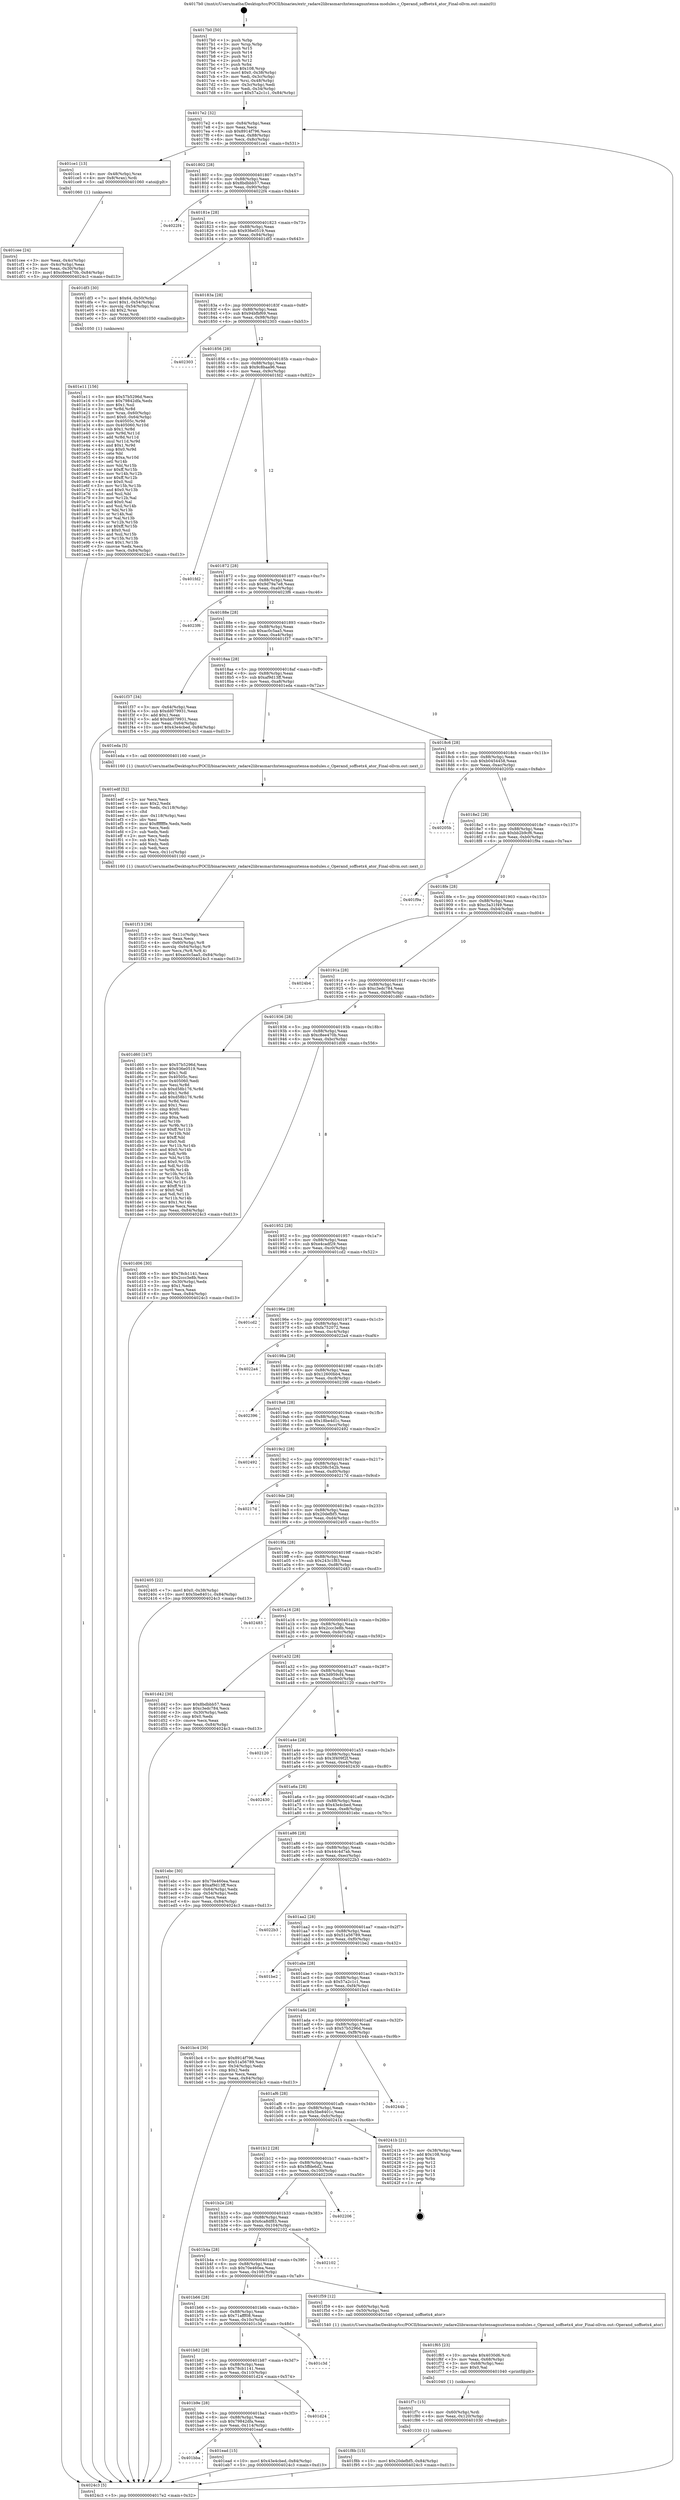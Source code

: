 digraph "0x4017b0" {
  label = "0x4017b0 (/mnt/c/Users/mathe/Desktop/tcc/POCII/binaries/extr_radare2librasmarchxtensagnuxtensa-modules.c_Operand_soffsetx4_ator_Final-ollvm.out::main(0))"
  labelloc = "t"
  node[shape=record]

  Entry [label="",width=0.3,height=0.3,shape=circle,fillcolor=black,style=filled]
  "0x4017e2" [label="{
     0x4017e2 [32]\l
     | [instrs]\l
     &nbsp;&nbsp;0x4017e2 \<+6\>: mov -0x84(%rbp),%eax\l
     &nbsp;&nbsp;0x4017e8 \<+2\>: mov %eax,%ecx\l
     &nbsp;&nbsp;0x4017ea \<+6\>: sub $0x8914f796,%ecx\l
     &nbsp;&nbsp;0x4017f0 \<+6\>: mov %eax,-0x88(%rbp)\l
     &nbsp;&nbsp;0x4017f6 \<+6\>: mov %ecx,-0x8c(%rbp)\l
     &nbsp;&nbsp;0x4017fc \<+6\>: je 0000000000401ce1 \<main+0x531\>\l
  }"]
  "0x401ce1" [label="{
     0x401ce1 [13]\l
     | [instrs]\l
     &nbsp;&nbsp;0x401ce1 \<+4\>: mov -0x48(%rbp),%rax\l
     &nbsp;&nbsp;0x401ce5 \<+4\>: mov 0x8(%rax),%rdi\l
     &nbsp;&nbsp;0x401ce9 \<+5\>: call 0000000000401060 \<atoi@plt\>\l
     | [calls]\l
     &nbsp;&nbsp;0x401060 \{1\} (unknown)\l
  }"]
  "0x401802" [label="{
     0x401802 [28]\l
     | [instrs]\l
     &nbsp;&nbsp;0x401802 \<+5\>: jmp 0000000000401807 \<main+0x57\>\l
     &nbsp;&nbsp;0x401807 \<+6\>: mov -0x88(%rbp),%eax\l
     &nbsp;&nbsp;0x40180d \<+5\>: sub $0x8bdbbb57,%eax\l
     &nbsp;&nbsp;0x401812 \<+6\>: mov %eax,-0x90(%rbp)\l
     &nbsp;&nbsp;0x401818 \<+6\>: je 00000000004022f4 \<main+0xb44\>\l
  }"]
  Exit [label="",width=0.3,height=0.3,shape=circle,fillcolor=black,style=filled,peripheries=2]
  "0x4022f4" [label="{
     0x4022f4\l
  }", style=dashed]
  "0x40181e" [label="{
     0x40181e [28]\l
     | [instrs]\l
     &nbsp;&nbsp;0x40181e \<+5\>: jmp 0000000000401823 \<main+0x73\>\l
     &nbsp;&nbsp;0x401823 \<+6\>: mov -0x88(%rbp),%eax\l
     &nbsp;&nbsp;0x401829 \<+5\>: sub $0x936e0519,%eax\l
     &nbsp;&nbsp;0x40182e \<+6\>: mov %eax,-0x94(%rbp)\l
     &nbsp;&nbsp;0x401834 \<+6\>: je 0000000000401df3 \<main+0x643\>\l
  }"]
  "0x401f8b" [label="{
     0x401f8b [15]\l
     | [instrs]\l
     &nbsp;&nbsp;0x401f8b \<+10\>: movl $0x20defbf5,-0x84(%rbp)\l
     &nbsp;&nbsp;0x401f95 \<+5\>: jmp 00000000004024c3 \<main+0xd13\>\l
  }"]
  "0x401df3" [label="{
     0x401df3 [30]\l
     | [instrs]\l
     &nbsp;&nbsp;0x401df3 \<+7\>: movl $0x64,-0x50(%rbp)\l
     &nbsp;&nbsp;0x401dfa \<+7\>: movl $0x1,-0x54(%rbp)\l
     &nbsp;&nbsp;0x401e01 \<+4\>: movslq -0x54(%rbp),%rax\l
     &nbsp;&nbsp;0x401e05 \<+4\>: shl $0x2,%rax\l
     &nbsp;&nbsp;0x401e09 \<+3\>: mov %rax,%rdi\l
     &nbsp;&nbsp;0x401e0c \<+5\>: call 0000000000401050 \<malloc@plt\>\l
     | [calls]\l
     &nbsp;&nbsp;0x401050 \{1\} (unknown)\l
  }"]
  "0x40183a" [label="{
     0x40183a [28]\l
     | [instrs]\l
     &nbsp;&nbsp;0x40183a \<+5\>: jmp 000000000040183f \<main+0x8f\>\l
     &nbsp;&nbsp;0x40183f \<+6\>: mov -0x88(%rbp),%eax\l
     &nbsp;&nbsp;0x401845 \<+5\>: sub $0x94bfbf69,%eax\l
     &nbsp;&nbsp;0x40184a \<+6\>: mov %eax,-0x98(%rbp)\l
     &nbsp;&nbsp;0x401850 \<+6\>: je 0000000000402303 \<main+0xb53\>\l
  }"]
  "0x401f7c" [label="{
     0x401f7c [15]\l
     | [instrs]\l
     &nbsp;&nbsp;0x401f7c \<+4\>: mov -0x60(%rbp),%rdi\l
     &nbsp;&nbsp;0x401f80 \<+6\>: mov %eax,-0x120(%rbp)\l
     &nbsp;&nbsp;0x401f86 \<+5\>: call 0000000000401030 \<free@plt\>\l
     | [calls]\l
     &nbsp;&nbsp;0x401030 \{1\} (unknown)\l
  }"]
  "0x402303" [label="{
     0x402303\l
  }", style=dashed]
  "0x401856" [label="{
     0x401856 [28]\l
     | [instrs]\l
     &nbsp;&nbsp;0x401856 \<+5\>: jmp 000000000040185b \<main+0xab\>\l
     &nbsp;&nbsp;0x40185b \<+6\>: mov -0x88(%rbp),%eax\l
     &nbsp;&nbsp;0x401861 \<+5\>: sub $0x9c8baa96,%eax\l
     &nbsp;&nbsp;0x401866 \<+6\>: mov %eax,-0x9c(%rbp)\l
     &nbsp;&nbsp;0x40186c \<+6\>: je 0000000000401fd2 \<main+0x822\>\l
  }"]
  "0x401f65" [label="{
     0x401f65 [23]\l
     | [instrs]\l
     &nbsp;&nbsp;0x401f65 \<+10\>: movabs $0x4030d6,%rdi\l
     &nbsp;&nbsp;0x401f6f \<+3\>: mov %eax,-0x68(%rbp)\l
     &nbsp;&nbsp;0x401f72 \<+3\>: mov -0x68(%rbp),%esi\l
     &nbsp;&nbsp;0x401f75 \<+2\>: mov $0x0,%al\l
     &nbsp;&nbsp;0x401f77 \<+5\>: call 0000000000401040 \<printf@plt\>\l
     | [calls]\l
     &nbsp;&nbsp;0x401040 \{1\} (unknown)\l
  }"]
  "0x401fd2" [label="{
     0x401fd2\l
  }", style=dashed]
  "0x401872" [label="{
     0x401872 [28]\l
     | [instrs]\l
     &nbsp;&nbsp;0x401872 \<+5\>: jmp 0000000000401877 \<main+0xc7\>\l
     &nbsp;&nbsp;0x401877 \<+6\>: mov -0x88(%rbp),%eax\l
     &nbsp;&nbsp;0x40187d \<+5\>: sub $0x9d79a7e8,%eax\l
     &nbsp;&nbsp;0x401882 \<+6\>: mov %eax,-0xa0(%rbp)\l
     &nbsp;&nbsp;0x401888 \<+6\>: je 00000000004023f6 \<main+0xc46\>\l
  }"]
  "0x401f13" [label="{
     0x401f13 [36]\l
     | [instrs]\l
     &nbsp;&nbsp;0x401f13 \<+6\>: mov -0x11c(%rbp),%ecx\l
     &nbsp;&nbsp;0x401f19 \<+3\>: imul %eax,%ecx\l
     &nbsp;&nbsp;0x401f1c \<+4\>: mov -0x60(%rbp),%r8\l
     &nbsp;&nbsp;0x401f20 \<+4\>: movslq -0x64(%rbp),%r9\l
     &nbsp;&nbsp;0x401f24 \<+4\>: mov %ecx,(%r8,%r9,4)\l
     &nbsp;&nbsp;0x401f28 \<+10\>: movl $0xac0c5aa5,-0x84(%rbp)\l
     &nbsp;&nbsp;0x401f32 \<+5\>: jmp 00000000004024c3 \<main+0xd13\>\l
  }"]
  "0x4023f6" [label="{
     0x4023f6\l
  }", style=dashed]
  "0x40188e" [label="{
     0x40188e [28]\l
     | [instrs]\l
     &nbsp;&nbsp;0x40188e \<+5\>: jmp 0000000000401893 \<main+0xe3\>\l
     &nbsp;&nbsp;0x401893 \<+6\>: mov -0x88(%rbp),%eax\l
     &nbsp;&nbsp;0x401899 \<+5\>: sub $0xac0c5aa5,%eax\l
     &nbsp;&nbsp;0x40189e \<+6\>: mov %eax,-0xa4(%rbp)\l
     &nbsp;&nbsp;0x4018a4 \<+6\>: je 0000000000401f37 \<main+0x787\>\l
  }"]
  "0x401edf" [label="{
     0x401edf [52]\l
     | [instrs]\l
     &nbsp;&nbsp;0x401edf \<+2\>: xor %ecx,%ecx\l
     &nbsp;&nbsp;0x401ee1 \<+5\>: mov $0x2,%edx\l
     &nbsp;&nbsp;0x401ee6 \<+6\>: mov %edx,-0x118(%rbp)\l
     &nbsp;&nbsp;0x401eec \<+1\>: cltd\l
     &nbsp;&nbsp;0x401eed \<+6\>: mov -0x118(%rbp),%esi\l
     &nbsp;&nbsp;0x401ef3 \<+2\>: idiv %esi\l
     &nbsp;&nbsp;0x401ef5 \<+6\>: imul $0xfffffffe,%edx,%edx\l
     &nbsp;&nbsp;0x401efb \<+2\>: mov %ecx,%edi\l
     &nbsp;&nbsp;0x401efd \<+2\>: sub %edx,%edi\l
     &nbsp;&nbsp;0x401eff \<+2\>: mov %ecx,%edx\l
     &nbsp;&nbsp;0x401f01 \<+3\>: sub $0x1,%edx\l
     &nbsp;&nbsp;0x401f04 \<+2\>: add %edx,%edi\l
     &nbsp;&nbsp;0x401f06 \<+2\>: sub %edi,%ecx\l
     &nbsp;&nbsp;0x401f08 \<+6\>: mov %ecx,-0x11c(%rbp)\l
     &nbsp;&nbsp;0x401f0e \<+5\>: call 0000000000401160 \<next_i\>\l
     | [calls]\l
     &nbsp;&nbsp;0x401160 \{1\} (/mnt/c/Users/mathe/Desktop/tcc/POCII/binaries/extr_radare2librasmarchxtensagnuxtensa-modules.c_Operand_soffsetx4_ator_Final-ollvm.out::next_i)\l
  }"]
  "0x401f37" [label="{
     0x401f37 [34]\l
     | [instrs]\l
     &nbsp;&nbsp;0x401f37 \<+3\>: mov -0x64(%rbp),%eax\l
     &nbsp;&nbsp;0x401f3a \<+5\>: sub $0xdd079931,%eax\l
     &nbsp;&nbsp;0x401f3f \<+3\>: add $0x1,%eax\l
     &nbsp;&nbsp;0x401f42 \<+5\>: add $0xdd079931,%eax\l
     &nbsp;&nbsp;0x401f47 \<+3\>: mov %eax,-0x64(%rbp)\l
     &nbsp;&nbsp;0x401f4a \<+10\>: movl $0x43e4cbed,-0x84(%rbp)\l
     &nbsp;&nbsp;0x401f54 \<+5\>: jmp 00000000004024c3 \<main+0xd13\>\l
  }"]
  "0x4018aa" [label="{
     0x4018aa [28]\l
     | [instrs]\l
     &nbsp;&nbsp;0x4018aa \<+5\>: jmp 00000000004018af \<main+0xff\>\l
     &nbsp;&nbsp;0x4018af \<+6\>: mov -0x88(%rbp),%eax\l
     &nbsp;&nbsp;0x4018b5 \<+5\>: sub $0xaf9d13ff,%eax\l
     &nbsp;&nbsp;0x4018ba \<+6\>: mov %eax,-0xa8(%rbp)\l
     &nbsp;&nbsp;0x4018c0 \<+6\>: je 0000000000401eda \<main+0x72a\>\l
  }"]
  "0x401bba" [label="{
     0x401bba\l
  }", style=dashed]
  "0x401eda" [label="{
     0x401eda [5]\l
     | [instrs]\l
     &nbsp;&nbsp;0x401eda \<+5\>: call 0000000000401160 \<next_i\>\l
     | [calls]\l
     &nbsp;&nbsp;0x401160 \{1\} (/mnt/c/Users/mathe/Desktop/tcc/POCII/binaries/extr_radare2librasmarchxtensagnuxtensa-modules.c_Operand_soffsetx4_ator_Final-ollvm.out::next_i)\l
  }"]
  "0x4018c6" [label="{
     0x4018c6 [28]\l
     | [instrs]\l
     &nbsp;&nbsp;0x4018c6 \<+5\>: jmp 00000000004018cb \<main+0x11b\>\l
     &nbsp;&nbsp;0x4018cb \<+6\>: mov -0x88(%rbp),%eax\l
     &nbsp;&nbsp;0x4018d1 \<+5\>: sub $0xb0454458,%eax\l
     &nbsp;&nbsp;0x4018d6 \<+6\>: mov %eax,-0xac(%rbp)\l
     &nbsp;&nbsp;0x4018dc \<+6\>: je 000000000040205b \<main+0x8ab\>\l
  }"]
  "0x401ead" [label="{
     0x401ead [15]\l
     | [instrs]\l
     &nbsp;&nbsp;0x401ead \<+10\>: movl $0x43e4cbed,-0x84(%rbp)\l
     &nbsp;&nbsp;0x401eb7 \<+5\>: jmp 00000000004024c3 \<main+0xd13\>\l
  }"]
  "0x40205b" [label="{
     0x40205b\l
  }", style=dashed]
  "0x4018e2" [label="{
     0x4018e2 [28]\l
     | [instrs]\l
     &nbsp;&nbsp;0x4018e2 \<+5\>: jmp 00000000004018e7 \<main+0x137\>\l
     &nbsp;&nbsp;0x4018e7 \<+6\>: mov -0x88(%rbp),%eax\l
     &nbsp;&nbsp;0x4018ed \<+5\>: sub $0xbb2b9cf6,%eax\l
     &nbsp;&nbsp;0x4018f2 \<+6\>: mov %eax,-0xb0(%rbp)\l
     &nbsp;&nbsp;0x4018f8 \<+6\>: je 0000000000401f9a \<main+0x7ea\>\l
  }"]
  "0x401b9e" [label="{
     0x401b9e [28]\l
     | [instrs]\l
     &nbsp;&nbsp;0x401b9e \<+5\>: jmp 0000000000401ba3 \<main+0x3f3\>\l
     &nbsp;&nbsp;0x401ba3 \<+6\>: mov -0x88(%rbp),%eax\l
     &nbsp;&nbsp;0x401ba9 \<+5\>: sub $0x79842dfa,%eax\l
     &nbsp;&nbsp;0x401bae \<+6\>: mov %eax,-0x114(%rbp)\l
     &nbsp;&nbsp;0x401bb4 \<+6\>: je 0000000000401ead \<main+0x6fd\>\l
  }"]
  "0x401f9a" [label="{
     0x401f9a\l
  }", style=dashed]
  "0x4018fe" [label="{
     0x4018fe [28]\l
     | [instrs]\l
     &nbsp;&nbsp;0x4018fe \<+5\>: jmp 0000000000401903 \<main+0x153\>\l
     &nbsp;&nbsp;0x401903 \<+6\>: mov -0x88(%rbp),%eax\l
     &nbsp;&nbsp;0x401909 \<+5\>: sub $0xc3a31f49,%eax\l
     &nbsp;&nbsp;0x40190e \<+6\>: mov %eax,-0xb4(%rbp)\l
     &nbsp;&nbsp;0x401914 \<+6\>: je 00000000004024b4 \<main+0xd04\>\l
  }"]
  "0x401d24" [label="{
     0x401d24\l
  }", style=dashed]
  "0x4024b4" [label="{
     0x4024b4\l
  }", style=dashed]
  "0x40191a" [label="{
     0x40191a [28]\l
     | [instrs]\l
     &nbsp;&nbsp;0x40191a \<+5\>: jmp 000000000040191f \<main+0x16f\>\l
     &nbsp;&nbsp;0x40191f \<+6\>: mov -0x88(%rbp),%eax\l
     &nbsp;&nbsp;0x401925 \<+5\>: sub $0xc3edc784,%eax\l
     &nbsp;&nbsp;0x40192a \<+6\>: mov %eax,-0xb8(%rbp)\l
     &nbsp;&nbsp;0x401930 \<+6\>: je 0000000000401d60 \<main+0x5b0\>\l
  }"]
  "0x401b82" [label="{
     0x401b82 [28]\l
     | [instrs]\l
     &nbsp;&nbsp;0x401b82 \<+5\>: jmp 0000000000401b87 \<main+0x3d7\>\l
     &nbsp;&nbsp;0x401b87 \<+6\>: mov -0x88(%rbp),%eax\l
     &nbsp;&nbsp;0x401b8d \<+5\>: sub $0x78cb1141,%eax\l
     &nbsp;&nbsp;0x401b92 \<+6\>: mov %eax,-0x110(%rbp)\l
     &nbsp;&nbsp;0x401b98 \<+6\>: je 0000000000401d24 \<main+0x574\>\l
  }"]
  "0x401d60" [label="{
     0x401d60 [147]\l
     | [instrs]\l
     &nbsp;&nbsp;0x401d60 \<+5\>: mov $0x57b5296d,%eax\l
     &nbsp;&nbsp;0x401d65 \<+5\>: mov $0x936e0519,%ecx\l
     &nbsp;&nbsp;0x401d6a \<+2\>: mov $0x1,%dl\l
     &nbsp;&nbsp;0x401d6c \<+7\>: mov 0x40505c,%esi\l
     &nbsp;&nbsp;0x401d73 \<+7\>: mov 0x405060,%edi\l
     &nbsp;&nbsp;0x401d7a \<+3\>: mov %esi,%r8d\l
     &nbsp;&nbsp;0x401d7d \<+7\>: sub $0xd58b176,%r8d\l
     &nbsp;&nbsp;0x401d84 \<+4\>: sub $0x1,%r8d\l
     &nbsp;&nbsp;0x401d88 \<+7\>: add $0xd58b176,%r8d\l
     &nbsp;&nbsp;0x401d8f \<+4\>: imul %r8d,%esi\l
     &nbsp;&nbsp;0x401d93 \<+3\>: and $0x1,%esi\l
     &nbsp;&nbsp;0x401d96 \<+3\>: cmp $0x0,%esi\l
     &nbsp;&nbsp;0x401d99 \<+4\>: sete %r9b\l
     &nbsp;&nbsp;0x401d9d \<+3\>: cmp $0xa,%edi\l
     &nbsp;&nbsp;0x401da0 \<+4\>: setl %r10b\l
     &nbsp;&nbsp;0x401da4 \<+3\>: mov %r9b,%r11b\l
     &nbsp;&nbsp;0x401da7 \<+4\>: xor $0xff,%r11b\l
     &nbsp;&nbsp;0x401dab \<+3\>: mov %r10b,%bl\l
     &nbsp;&nbsp;0x401dae \<+3\>: xor $0xff,%bl\l
     &nbsp;&nbsp;0x401db1 \<+3\>: xor $0x0,%dl\l
     &nbsp;&nbsp;0x401db4 \<+3\>: mov %r11b,%r14b\l
     &nbsp;&nbsp;0x401db7 \<+4\>: and $0x0,%r14b\l
     &nbsp;&nbsp;0x401dbb \<+3\>: and %dl,%r9b\l
     &nbsp;&nbsp;0x401dbe \<+3\>: mov %bl,%r15b\l
     &nbsp;&nbsp;0x401dc1 \<+4\>: and $0x0,%r15b\l
     &nbsp;&nbsp;0x401dc5 \<+3\>: and %dl,%r10b\l
     &nbsp;&nbsp;0x401dc8 \<+3\>: or %r9b,%r14b\l
     &nbsp;&nbsp;0x401dcb \<+3\>: or %r10b,%r15b\l
     &nbsp;&nbsp;0x401dce \<+3\>: xor %r15b,%r14b\l
     &nbsp;&nbsp;0x401dd1 \<+3\>: or %bl,%r11b\l
     &nbsp;&nbsp;0x401dd4 \<+4\>: xor $0xff,%r11b\l
     &nbsp;&nbsp;0x401dd8 \<+3\>: or $0x0,%dl\l
     &nbsp;&nbsp;0x401ddb \<+3\>: and %dl,%r11b\l
     &nbsp;&nbsp;0x401dde \<+3\>: or %r11b,%r14b\l
     &nbsp;&nbsp;0x401de1 \<+4\>: test $0x1,%r14b\l
     &nbsp;&nbsp;0x401de5 \<+3\>: cmovne %ecx,%eax\l
     &nbsp;&nbsp;0x401de8 \<+6\>: mov %eax,-0x84(%rbp)\l
     &nbsp;&nbsp;0x401dee \<+5\>: jmp 00000000004024c3 \<main+0xd13\>\l
  }"]
  "0x401936" [label="{
     0x401936 [28]\l
     | [instrs]\l
     &nbsp;&nbsp;0x401936 \<+5\>: jmp 000000000040193b \<main+0x18b\>\l
     &nbsp;&nbsp;0x40193b \<+6\>: mov -0x88(%rbp),%eax\l
     &nbsp;&nbsp;0x401941 \<+5\>: sub $0xc8ee470b,%eax\l
     &nbsp;&nbsp;0x401946 \<+6\>: mov %eax,-0xbc(%rbp)\l
     &nbsp;&nbsp;0x40194c \<+6\>: je 0000000000401d06 \<main+0x556\>\l
  }"]
  "0x401c3d" [label="{
     0x401c3d\l
  }", style=dashed]
  "0x401d06" [label="{
     0x401d06 [30]\l
     | [instrs]\l
     &nbsp;&nbsp;0x401d06 \<+5\>: mov $0x78cb1141,%eax\l
     &nbsp;&nbsp;0x401d0b \<+5\>: mov $0x2ccc3e8b,%ecx\l
     &nbsp;&nbsp;0x401d10 \<+3\>: mov -0x30(%rbp),%edx\l
     &nbsp;&nbsp;0x401d13 \<+3\>: cmp $0x1,%edx\l
     &nbsp;&nbsp;0x401d16 \<+3\>: cmovl %ecx,%eax\l
     &nbsp;&nbsp;0x401d19 \<+6\>: mov %eax,-0x84(%rbp)\l
     &nbsp;&nbsp;0x401d1f \<+5\>: jmp 00000000004024c3 \<main+0xd13\>\l
  }"]
  "0x401952" [label="{
     0x401952 [28]\l
     | [instrs]\l
     &nbsp;&nbsp;0x401952 \<+5\>: jmp 0000000000401957 \<main+0x1a7\>\l
     &nbsp;&nbsp;0x401957 \<+6\>: mov -0x88(%rbp),%eax\l
     &nbsp;&nbsp;0x40195d \<+5\>: sub $0xe4cadf29,%eax\l
     &nbsp;&nbsp;0x401962 \<+6\>: mov %eax,-0xc0(%rbp)\l
     &nbsp;&nbsp;0x401968 \<+6\>: je 0000000000401cd2 \<main+0x522\>\l
  }"]
  "0x401b66" [label="{
     0x401b66 [28]\l
     | [instrs]\l
     &nbsp;&nbsp;0x401b66 \<+5\>: jmp 0000000000401b6b \<main+0x3bb\>\l
     &nbsp;&nbsp;0x401b6b \<+6\>: mov -0x88(%rbp),%eax\l
     &nbsp;&nbsp;0x401b71 \<+5\>: sub $0x71afff08,%eax\l
     &nbsp;&nbsp;0x401b76 \<+6\>: mov %eax,-0x10c(%rbp)\l
     &nbsp;&nbsp;0x401b7c \<+6\>: je 0000000000401c3d \<main+0x48d\>\l
  }"]
  "0x401cd2" [label="{
     0x401cd2\l
  }", style=dashed]
  "0x40196e" [label="{
     0x40196e [28]\l
     | [instrs]\l
     &nbsp;&nbsp;0x40196e \<+5\>: jmp 0000000000401973 \<main+0x1c3\>\l
     &nbsp;&nbsp;0x401973 \<+6\>: mov -0x88(%rbp),%eax\l
     &nbsp;&nbsp;0x401979 \<+5\>: sub $0xfa752072,%eax\l
     &nbsp;&nbsp;0x40197e \<+6\>: mov %eax,-0xc4(%rbp)\l
     &nbsp;&nbsp;0x401984 \<+6\>: je 00000000004022a4 \<main+0xaf4\>\l
  }"]
  "0x401f59" [label="{
     0x401f59 [12]\l
     | [instrs]\l
     &nbsp;&nbsp;0x401f59 \<+4\>: mov -0x60(%rbp),%rdi\l
     &nbsp;&nbsp;0x401f5d \<+3\>: mov -0x50(%rbp),%esi\l
     &nbsp;&nbsp;0x401f60 \<+5\>: call 0000000000401540 \<Operand_soffsetx4_ator\>\l
     | [calls]\l
     &nbsp;&nbsp;0x401540 \{1\} (/mnt/c/Users/mathe/Desktop/tcc/POCII/binaries/extr_radare2librasmarchxtensagnuxtensa-modules.c_Operand_soffsetx4_ator_Final-ollvm.out::Operand_soffsetx4_ator)\l
  }"]
  "0x4022a4" [label="{
     0x4022a4\l
  }", style=dashed]
  "0x40198a" [label="{
     0x40198a [28]\l
     | [instrs]\l
     &nbsp;&nbsp;0x40198a \<+5\>: jmp 000000000040198f \<main+0x1df\>\l
     &nbsp;&nbsp;0x40198f \<+6\>: mov -0x88(%rbp),%eax\l
     &nbsp;&nbsp;0x401995 \<+5\>: sub $0x12600bb4,%eax\l
     &nbsp;&nbsp;0x40199a \<+6\>: mov %eax,-0xc8(%rbp)\l
     &nbsp;&nbsp;0x4019a0 \<+6\>: je 0000000000402396 \<main+0xbe6\>\l
  }"]
  "0x401b4a" [label="{
     0x401b4a [28]\l
     | [instrs]\l
     &nbsp;&nbsp;0x401b4a \<+5\>: jmp 0000000000401b4f \<main+0x39f\>\l
     &nbsp;&nbsp;0x401b4f \<+6\>: mov -0x88(%rbp),%eax\l
     &nbsp;&nbsp;0x401b55 \<+5\>: sub $0x70e460ea,%eax\l
     &nbsp;&nbsp;0x401b5a \<+6\>: mov %eax,-0x108(%rbp)\l
     &nbsp;&nbsp;0x401b60 \<+6\>: je 0000000000401f59 \<main+0x7a9\>\l
  }"]
  "0x402396" [label="{
     0x402396\l
  }", style=dashed]
  "0x4019a6" [label="{
     0x4019a6 [28]\l
     | [instrs]\l
     &nbsp;&nbsp;0x4019a6 \<+5\>: jmp 00000000004019ab \<main+0x1fb\>\l
     &nbsp;&nbsp;0x4019ab \<+6\>: mov -0x88(%rbp),%eax\l
     &nbsp;&nbsp;0x4019b1 \<+5\>: sub $0x18be4d1c,%eax\l
     &nbsp;&nbsp;0x4019b6 \<+6\>: mov %eax,-0xcc(%rbp)\l
     &nbsp;&nbsp;0x4019bc \<+6\>: je 0000000000402492 \<main+0xce2\>\l
  }"]
  "0x402102" [label="{
     0x402102\l
  }", style=dashed]
  "0x402492" [label="{
     0x402492\l
  }", style=dashed]
  "0x4019c2" [label="{
     0x4019c2 [28]\l
     | [instrs]\l
     &nbsp;&nbsp;0x4019c2 \<+5\>: jmp 00000000004019c7 \<main+0x217\>\l
     &nbsp;&nbsp;0x4019c7 \<+6\>: mov -0x88(%rbp),%eax\l
     &nbsp;&nbsp;0x4019cd \<+5\>: sub $0x208c542b,%eax\l
     &nbsp;&nbsp;0x4019d2 \<+6\>: mov %eax,-0xd0(%rbp)\l
     &nbsp;&nbsp;0x4019d8 \<+6\>: je 000000000040217d \<main+0x9cd\>\l
  }"]
  "0x401b2e" [label="{
     0x401b2e [28]\l
     | [instrs]\l
     &nbsp;&nbsp;0x401b2e \<+5\>: jmp 0000000000401b33 \<main+0x383\>\l
     &nbsp;&nbsp;0x401b33 \<+6\>: mov -0x88(%rbp),%eax\l
     &nbsp;&nbsp;0x401b39 \<+5\>: sub $0x6ca8df83,%eax\l
     &nbsp;&nbsp;0x401b3e \<+6\>: mov %eax,-0x104(%rbp)\l
     &nbsp;&nbsp;0x401b44 \<+6\>: je 0000000000402102 \<main+0x952\>\l
  }"]
  "0x40217d" [label="{
     0x40217d\l
  }", style=dashed]
  "0x4019de" [label="{
     0x4019de [28]\l
     | [instrs]\l
     &nbsp;&nbsp;0x4019de \<+5\>: jmp 00000000004019e3 \<main+0x233\>\l
     &nbsp;&nbsp;0x4019e3 \<+6\>: mov -0x88(%rbp),%eax\l
     &nbsp;&nbsp;0x4019e9 \<+5\>: sub $0x20defbf5,%eax\l
     &nbsp;&nbsp;0x4019ee \<+6\>: mov %eax,-0xd4(%rbp)\l
     &nbsp;&nbsp;0x4019f4 \<+6\>: je 0000000000402405 \<main+0xc55\>\l
  }"]
  "0x402206" [label="{
     0x402206\l
  }", style=dashed]
  "0x402405" [label="{
     0x402405 [22]\l
     | [instrs]\l
     &nbsp;&nbsp;0x402405 \<+7\>: movl $0x0,-0x38(%rbp)\l
     &nbsp;&nbsp;0x40240c \<+10\>: movl $0x5be8401c,-0x84(%rbp)\l
     &nbsp;&nbsp;0x402416 \<+5\>: jmp 00000000004024c3 \<main+0xd13\>\l
  }"]
  "0x4019fa" [label="{
     0x4019fa [28]\l
     | [instrs]\l
     &nbsp;&nbsp;0x4019fa \<+5\>: jmp 00000000004019ff \<main+0x24f\>\l
     &nbsp;&nbsp;0x4019ff \<+6\>: mov -0x88(%rbp),%eax\l
     &nbsp;&nbsp;0x401a05 \<+5\>: sub $0x243c1f83,%eax\l
     &nbsp;&nbsp;0x401a0a \<+6\>: mov %eax,-0xd8(%rbp)\l
     &nbsp;&nbsp;0x401a10 \<+6\>: je 0000000000402483 \<main+0xcd3\>\l
  }"]
  "0x401b12" [label="{
     0x401b12 [28]\l
     | [instrs]\l
     &nbsp;&nbsp;0x401b12 \<+5\>: jmp 0000000000401b17 \<main+0x367\>\l
     &nbsp;&nbsp;0x401b17 \<+6\>: mov -0x88(%rbp),%eax\l
     &nbsp;&nbsp;0x401b1d \<+5\>: sub $0x5ffde6d2,%eax\l
     &nbsp;&nbsp;0x401b22 \<+6\>: mov %eax,-0x100(%rbp)\l
     &nbsp;&nbsp;0x401b28 \<+6\>: je 0000000000402206 \<main+0xa56\>\l
  }"]
  "0x402483" [label="{
     0x402483\l
  }", style=dashed]
  "0x401a16" [label="{
     0x401a16 [28]\l
     | [instrs]\l
     &nbsp;&nbsp;0x401a16 \<+5\>: jmp 0000000000401a1b \<main+0x26b\>\l
     &nbsp;&nbsp;0x401a1b \<+6\>: mov -0x88(%rbp),%eax\l
     &nbsp;&nbsp;0x401a21 \<+5\>: sub $0x2ccc3e8b,%eax\l
     &nbsp;&nbsp;0x401a26 \<+6\>: mov %eax,-0xdc(%rbp)\l
     &nbsp;&nbsp;0x401a2c \<+6\>: je 0000000000401d42 \<main+0x592\>\l
  }"]
  "0x40241b" [label="{
     0x40241b [21]\l
     | [instrs]\l
     &nbsp;&nbsp;0x40241b \<+3\>: mov -0x38(%rbp),%eax\l
     &nbsp;&nbsp;0x40241e \<+7\>: add $0x108,%rsp\l
     &nbsp;&nbsp;0x402425 \<+1\>: pop %rbx\l
     &nbsp;&nbsp;0x402426 \<+2\>: pop %r12\l
     &nbsp;&nbsp;0x402428 \<+2\>: pop %r13\l
     &nbsp;&nbsp;0x40242a \<+2\>: pop %r14\l
     &nbsp;&nbsp;0x40242c \<+2\>: pop %r15\l
     &nbsp;&nbsp;0x40242e \<+1\>: pop %rbp\l
     &nbsp;&nbsp;0x40242f \<+1\>: ret\l
  }"]
  "0x401d42" [label="{
     0x401d42 [30]\l
     | [instrs]\l
     &nbsp;&nbsp;0x401d42 \<+5\>: mov $0x8bdbbb57,%eax\l
     &nbsp;&nbsp;0x401d47 \<+5\>: mov $0xc3edc784,%ecx\l
     &nbsp;&nbsp;0x401d4c \<+3\>: mov -0x30(%rbp),%edx\l
     &nbsp;&nbsp;0x401d4f \<+3\>: cmp $0x0,%edx\l
     &nbsp;&nbsp;0x401d52 \<+3\>: cmove %ecx,%eax\l
     &nbsp;&nbsp;0x401d55 \<+6\>: mov %eax,-0x84(%rbp)\l
     &nbsp;&nbsp;0x401d5b \<+5\>: jmp 00000000004024c3 \<main+0xd13\>\l
  }"]
  "0x401a32" [label="{
     0x401a32 [28]\l
     | [instrs]\l
     &nbsp;&nbsp;0x401a32 \<+5\>: jmp 0000000000401a37 \<main+0x287\>\l
     &nbsp;&nbsp;0x401a37 \<+6\>: mov -0x88(%rbp),%eax\l
     &nbsp;&nbsp;0x401a3d \<+5\>: sub $0x3d959cf4,%eax\l
     &nbsp;&nbsp;0x401a42 \<+6\>: mov %eax,-0xe0(%rbp)\l
     &nbsp;&nbsp;0x401a48 \<+6\>: je 0000000000402120 \<main+0x970\>\l
  }"]
  "0x401af6" [label="{
     0x401af6 [28]\l
     | [instrs]\l
     &nbsp;&nbsp;0x401af6 \<+5\>: jmp 0000000000401afb \<main+0x34b\>\l
     &nbsp;&nbsp;0x401afb \<+6\>: mov -0x88(%rbp),%eax\l
     &nbsp;&nbsp;0x401b01 \<+5\>: sub $0x5be8401c,%eax\l
     &nbsp;&nbsp;0x401b06 \<+6\>: mov %eax,-0xfc(%rbp)\l
     &nbsp;&nbsp;0x401b0c \<+6\>: je 000000000040241b \<main+0xc6b\>\l
  }"]
  "0x402120" [label="{
     0x402120\l
  }", style=dashed]
  "0x401a4e" [label="{
     0x401a4e [28]\l
     | [instrs]\l
     &nbsp;&nbsp;0x401a4e \<+5\>: jmp 0000000000401a53 \<main+0x2a3\>\l
     &nbsp;&nbsp;0x401a53 \<+6\>: mov -0x88(%rbp),%eax\l
     &nbsp;&nbsp;0x401a59 \<+5\>: sub $0x3f409f2f,%eax\l
     &nbsp;&nbsp;0x401a5e \<+6\>: mov %eax,-0xe4(%rbp)\l
     &nbsp;&nbsp;0x401a64 \<+6\>: je 0000000000402430 \<main+0xc80\>\l
  }"]
  "0x40244b" [label="{
     0x40244b\l
  }", style=dashed]
  "0x402430" [label="{
     0x402430\l
  }", style=dashed]
  "0x401a6a" [label="{
     0x401a6a [28]\l
     | [instrs]\l
     &nbsp;&nbsp;0x401a6a \<+5\>: jmp 0000000000401a6f \<main+0x2bf\>\l
     &nbsp;&nbsp;0x401a6f \<+6\>: mov -0x88(%rbp),%eax\l
     &nbsp;&nbsp;0x401a75 \<+5\>: sub $0x43e4cbed,%eax\l
     &nbsp;&nbsp;0x401a7a \<+6\>: mov %eax,-0xe8(%rbp)\l
     &nbsp;&nbsp;0x401a80 \<+6\>: je 0000000000401ebc \<main+0x70c\>\l
  }"]
  "0x401e11" [label="{
     0x401e11 [156]\l
     | [instrs]\l
     &nbsp;&nbsp;0x401e11 \<+5\>: mov $0x57b5296d,%ecx\l
     &nbsp;&nbsp;0x401e16 \<+5\>: mov $0x79842dfa,%edx\l
     &nbsp;&nbsp;0x401e1b \<+3\>: mov $0x1,%sil\l
     &nbsp;&nbsp;0x401e1e \<+3\>: xor %r8d,%r8d\l
     &nbsp;&nbsp;0x401e21 \<+4\>: mov %rax,-0x60(%rbp)\l
     &nbsp;&nbsp;0x401e25 \<+7\>: movl $0x0,-0x64(%rbp)\l
     &nbsp;&nbsp;0x401e2c \<+8\>: mov 0x40505c,%r9d\l
     &nbsp;&nbsp;0x401e34 \<+8\>: mov 0x405060,%r10d\l
     &nbsp;&nbsp;0x401e3c \<+4\>: sub $0x1,%r8d\l
     &nbsp;&nbsp;0x401e40 \<+3\>: mov %r9d,%r11d\l
     &nbsp;&nbsp;0x401e43 \<+3\>: add %r8d,%r11d\l
     &nbsp;&nbsp;0x401e46 \<+4\>: imul %r11d,%r9d\l
     &nbsp;&nbsp;0x401e4a \<+4\>: and $0x1,%r9d\l
     &nbsp;&nbsp;0x401e4e \<+4\>: cmp $0x0,%r9d\l
     &nbsp;&nbsp;0x401e52 \<+3\>: sete %bl\l
     &nbsp;&nbsp;0x401e55 \<+4\>: cmp $0xa,%r10d\l
     &nbsp;&nbsp;0x401e59 \<+4\>: setl %r14b\l
     &nbsp;&nbsp;0x401e5d \<+3\>: mov %bl,%r15b\l
     &nbsp;&nbsp;0x401e60 \<+4\>: xor $0xff,%r15b\l
     &nbsp;&nbsp;0x401e64 \<+3\>: mov %r14b,%r12b\l
     &nbsp;&nbsp;0x401e67 \<+4\>: xor $0xff,%r12b\l
     &nbsp;&nbsp;0x401e6b \<+4\>: xor $0x0,%sil\l
     &nbsp;&nbsp;0x401e6f \<+3\>: mov %r15b,%r13b\l
     &nbsp;&nbsp;0x401e72 \<+4\>: and $0x0,%r13b\l
     &nbsp;&nbsp;0x401e76 \<+3\>: and %sil,%bl\l
     &nbsp;&nbsp;0x401e79 \<+3\>: mov %r12b,%al\l
     &nbsp;&nbsp;0x401e7c \<+2\>: and $0x0,%al\l
     &nbsp;&nbsp;0x401e7e \<+3\>: and %sil,%r14b\l
     &nbsp;&nbsp;0x401e81 \<+3\>: or %bl,%r13b\l
     &nbsp;&nbsp;0x401e84 \<+3\>: or %r14b,%al\l
     &nbsp;&nbsp;0x401e87 \<+3\>: xor %al,%r13b\l
     &nbsp;&nbsp;0x401e8a \<+3\>: or %r12b,%r15b\l
     &nbsp;&nbsp;0x401e8d \<+4\>: xor $0xff,%r15b\l
     &nbsp;&nbsp;0x401e91 \<+4\>: or $0x0,%sil\l
     &nbsp;&nbsp;0x401e95 \<+3\>: and %sil,%r15b\l
     &nbsp;&nbsp;0x401e98 \<+3\>: or %r15b,%r13b\l
     &nbsp;&nbsp;0x401e9b \<+4\>: test $0x1,%r13b\l
     &nbsp;&nbsp;0x401e9f \<+3\>: cmovne %edx,%ecx\l
     &nbsp;&nbsp;0x401ea2 \<+6\>: mov %ecx,-0x84(%rbp)\l
     &nbsp;&nbsp;0x401ea8 \<+5\>: jmp 00000000004024c3 \<main+0xd13\>\l
  }"]
  "0x401ebc" [label="{
     0x401ebc [30]\l
     | [instrs]\l
     &nbsp;&nbsp;0x401ebc \<+5\>: mov $0x70e460ea,%eax\l
     &nbsp;&nbsp;0x401ec1 \<+5\>: mov $0xaf9d13ff,%ecx\l
     &nbsp;&nbsp;0x401ec6 \<+3\>: mov -0x64(%rbp),%edx\l
     &nbsp;&nbsp;0x401ec9 \<+3\>: cmp -0x54(%rbp),%edx\l
     &nbsp;&nbsp;0x401ecc \<+3\>: cmovl %ecx,%eax\l
     &nbsp;&nbsp;0x401ecf \<+6\>: mov %eax,-0x84(%rbp)\l
     &nbsp;&nbsp;0x401ed5 \<+5\>: jmp 00000000004024c3 \<main+0xd13\>\l
  }"]
  "0x401a86" [label="{
     0x401a86 [28]\l
     | [instrs]\l
     &nbsp;&nbsp;0x401a86 \<+5\>: jmp 0000000000401a8b \<main+0x2db\>\l
     &nbsp;&nbsp;0x401a8b \<+6\>: mov -0x88(%rbp),%eax\l
     &nbsp;&nbsp;0x401a91 \<+5\>: sub $0x44c4d7ab,%eax\l
     &nbsp;&nbsp;0x401a96 \<+6\>: mov %eax,-0xec(%rbp)\l
     &nbsp;&nbsp;0x401a9c \<+6\>: je 00000000004022b3 \<main+0xb03\>\l
  }"]
  "0x401cee" [label="{
     0x401cee [24]\l
     | [instrs]\l
     &nbsp;&nbsp;0x401cee \<+3\>: mov %eax,-0x4c(%rbp)\l
     &nbsp;&nbsp;0x401cf1 \<+3\>: mov -0x4c(%rbp),%eax\l
     &nbsp;&nbsp;0x401cf4 \<+3\>: mov %eax,-0x30(%rbp)\l
     &nbsp;&nbsp;0x401cf7 \<+10\>: movl $0xc8ee470b,-0x84(%rbp)\l
     &nbsp;&nbsp;0x401d01 \<+5\>: jmp 00000000004024c3 \<main+0xd13\>\l
  }"]
  "0x4022b3" [label="{
     0x4022b3\l
  }", style=dashed]
  "0x401aa2" [label="{
     0x401aa2 [28]\l
     | [instrs]\l
     &nbsp;&nbsp;0x401aa2 \<+5\>: jmp 0000000000401aa7 \<main+0x2f7\>\l
     &nbsp;&nbsp;0x401aa7 \<+6\>: mov -0x88(%rbp),%eax\l
     &nbsp;&nbsp;0x401aad \<+5\>: sub $0x51a56789,%eax\l
     &nbsp;&nbsp;0x401ab2 \<+6\>: mov %eax,-0xf0(%rbp)\l
     &nbsp;&nbsp;0x401ab8 \<+6\>: je 0000000000401be2 \<main+0x432\>\l
  }"]
  "0x4017b0" [label="{
     0x4017b0 [50]\l
     | [instrs]\l
     &nbsp;&nbsp;0x4017b0 \<+1\>: push %rbp\l
     &nbsp;&nbsp;0x4017b1 \<+3\>: mov %rsp,%rbp\l
     &nbsp;&nbsp;0x4017b4 \<+2\>: push %r15\l
     &nbsp;&nbsp;0x4017b6 \<+2\>: push %r14\l
     &nbsp;&nbsp;0x4017b8 \<+2\>: push %r13\l
     &nbsp;&nbsp;0x4017ba \<+2\>: push %r12\l
     &nbsp;&nbsp;0x4017bc \<+1\>: push %rbx\l
     &nbsp;&nbsp;0x4017bd \<+7\>: sub $0x108,%rsp\l
     &nbsp;&nbsp;0x4017c4 \<+7\>: movl $0x0,-0x38(%rbp)\l
     &nbsp;&nbsp;0x4017cb \<+3\>: mov %edi,-0x3c(%rbp)\l
     &nbsp;&nbsp;0x4017ce \<+4\>: mov %rsi,-0x48(%rbp)\l
     &nbsp;&nbsp;0x4017d2 \<+3\>: mov -0x3c(%rbp),%edi\l
     &nbsp;&nbsp;0x4017d5 \<+3\>: mov %edi,-0x34(%rbp)\l
     &nbsp;&nbsp;0x4017d8 \<+10\>: movl $0x57a2c1c1,-0x84(%rbp)\l
  }"]
  "0x401be2" [label="{
     0x401be2\l
  }", style=dashed]
  "0x401abe" [label="{
     0x401abe [28]\l
     | [instrs]\l
     &nbsp;&nbsp;0x401abe \<+5\>: jmp 0000000000401ac3 \<main+0x313\>\l
     &nbsp;&nbsp;0x401ac3 \<+6\>: mov -0x88(%rbp),%eax\l
     &nbsp;&nbsp;0x401ac9 \<+5\>: sub $0x57a2c1c1,%eax\l
     &nbsp;&nbsp;0x401ace \<+6\>: mov %eax,-0xf4(%rbp)\l
     &nbsp;&nbsp;0x401ad4 \<+6\>: je 0000000000401bc4 \<main+0x414\>\l
  }"]
  "0x4024c3" [label="{
     0x4024c3 [5]\l
     | [instrs]\l
     &nbsp;&nbsp;0x4024c3 \<+5\>: jmp 00000000004017e2 \<main+0x32\>\l
  }"]
  "0x401bc4" [label="{
     0x401bc4 [30]\l
     | [instrs]\l
     &nbsp;&nbsp;0x401bc4 \<+5\>: mov $0x8914f796,%eax\l
     &nbsp;&nbsp;0x401bc9 \<+5\>: mov $0x51a56789,%ecx\l
     &nbsp;&nbsp;0x401bce \<+3\>: mov -0x34(%rbp),%edx\l
     &nbsp;&nbsp;0x401bd1 \<+3\>: cmp $0x2,%edx\l
     &nbsp;&nbsp;0x401bd4 \<+3\>: cmovne %ecx,%eax\l
     &nbsp;&nbsp;0x401bd7 \<+6\>: mov %eax,-0x84(%rbp)\l
     &nbsp;&nbsp;0x401bdd \<+5\>: jmp 00000000004024c3 \<main+0xd13\>\l
  }"]
  "0x401ada" [label="{
     0x401ada [28]\l
     | [instrs]\l
     &nbsp;&nbsp;0x401ada \<+5\>: jmp 0000000000401adf \<main+0x32f\>\l
     &nbsp;&nbsp;0x401adf \<+6\>: mov -0x88(%rbp),%eax\l
     &nbsp;&nbsp;0x401ae5 \<+5\>: sub $0x57b5296d,%eax\l
     &nbsp;&nbsp;0x401aea \<+6\>: mov %eax,-0xf8(%rbp)\l
     &nbsp;&nbsp;0x401af0 \<+6\>: je 000000000040244b \<main+0xc9b\>\l
  }"]
  Entry -> "0x4017b0" [label=" 1"]
  "0x4017e2" -> "0x401ce1" [label=" 1"]
  "0x4017e2" -> "0x401802" [label=" 13"]
  "0x40241b" -> Exit [label=" 1"]
  "0x401802" -> "0x4022f4" [label=" 0"]
  "0x401802" -> "0x40181e" [label=" 13"]
  "0x402405" -> "0x4024c3" [label=" 1"]
  "0x40181e" -> "0x401df3" [label=" 1"]
  "0x40181e" -> "0x40183a" [label=" 12"]
  "0x401f8b" -> "0x4024c3" [label=" 1"]
  "0x40183a" -> "0x402303" [label=" 0"]
  "0x40183a" -> "0x401856" [label=" 12"]
  "0x401f7c" -> "0x401f8b" [label=" 1"]
  "0x401856" -> "0x401fd2" [label=" 0"]
  "0x401856" -> "0x401872" [label=" 12"]
  "0x401f65" -> "0x401f7c" [label=" 1"]
  "0x401872" -> "0x4023f6" [label=" 0"]
  "0x401872" -> "0x40188e" [label=" 12"]
  "0x401f59" -> "0x401f65" [label=" 1"]
  "0x40188e" -> "0x401f37" [label=" 1"]
  "0x40188e" -> "0x4018aa" [label=" 11"]
  "0x401f37" -> "0x4024c3" [label=" 1"]
  "0x4018aa" -> "0x401eda" [label=" 1"]
  "0x4018aa" -> "0x4018c6" [label=" 10"]
  "0x401f13" -> "0x4024c3" [label=" 1"]
  "0x4018c6" -> "0x40205b" [label=" 0"]
  "0x4018c6" -> "0x4018e2" [label=" 10"]
  "0x401edf" -> "0x401f13" [label=" 1"]
  "0x4018e2" -> "0x401f9a" [label=" 0"]
  "0x4018e2" -> "0x4018fe" [label=" 10"]
  "0x401ebc" -> "0x4024c3" [label=" 2"]
  "0x4018fe" -> "0x4024b4" [label=" 0"]
  "0x4018fe" -> "0x40191a" [label=" 10"]
  "0x401ead" -> "0x4024c3" [label=" 1"]
  "0x40191a" -> "0x401d60" [label=" 1"]
  "0x40191a" -> "0x401936" [label=" 9"]
  "0x401b9e" -> "0x401ead" [label=" 1"]
  "0x401936" -> "0x401d06" [label=" 1"]
  "0x401936" -> "0x401952" [label=" 8"]
  "0x401eda" -> "0x401edf" [label=" 1"]
  "0x401952" -> "0x401cd2" [label=" 0"]
  "0x401952" -> "0x40196e" [label=" 8"]
  "0x401b82" -> "0x401d24" [label=" 0"]
  "0x40196e" -> "0x4022a4" [label=" 0"]
  "0x40196e" -> "0x40198a" [label=" 8"]
  "0x401b9e" -> "0x401bba" [label=" 0"]
  "0x40198a" -> "0x402396" [label=" 0"]
  "0x40198a" -> "0x4019a6" [label=" 8"]
  "0x401b66" -> "0x401c3d" [label=" 0"]
  "0x4019a6" -> "0x402492" [label=" 0"]
  "0x4019a6" -> "0x4019c2" [label=" 8"]
  "0x401b82" -> "0x401b9e" [label=" 1"]
  "0x4019c2" -> "0x40217d" [label=" 0"]
  "0x4019c2" -> "0x4019de" [label=" 8"]
  "0x401b4a" -> "0x401f59" [label=" 1"]
  "0x4019de" -> "0x402405" [label=" 1"]
  "0x4019de" -> "0x4019fa" [label=" 7"]
  "0x401b66" -> "0x401b82" [label=" 1"]
  "0x4019fa" -> "0x402483" [label=" 0"]
  "0x4019fa" -> "0x401a16" [label=" 7"]
  "0x401b2e" -> "0x402102" [label=" 0"]
  "0x401a16" -> "0x401d42" [label=" 1"]
  "0x401a16" -> "0x401a32" [label=" 6"]
  "0x401b4a" -> "0x401b66" [label=" 1"]
  "0x401a32" -> "0x402120" [label=" 0"]
  "0x401a32" -> "0x401a4e" [label=" 6"]
  "0x401b12" -> "0x402206" [label=" 0"]
  "0x401a4e" -> "0x402430" [label=" 0"]
  "0x401a4e" -> "0x401a6a" [label=" 6"]
  "0x401b2e" -> "0x401b4a" [label=" 2"]
  "0x401a6a" -> "0x401ebc" [label=" 2"]
  "0x401a6a" -> "0x401a86" [label=" 4"]
  "0x401af6" -> "0x40241b" [label=" 1"]
  "0x401a86" -> "0x4022b3" [label=" 0"]
  "0x401a86" -> "0x401aa2" [label=" 4"]
  "0x401b12" -> "0x401b2e" [label=" 2"]
  "0x401aa2" -> "0x401be2" [label=" 0"]
  "0x401aa2" -> "0x401abe" [label=" 4"]
  "0x401ada" -> "0x401af6" [label=" 3"]
  "0x401abe" -> "0x401bc4" [label=" 1"]
  "0x401abe" -> "0x401ada" [label=" 3"]
  "0x401bc4" -> "0x4024c3" [label=" 1"]
  "0x4017b0" -> "0x4017e2" [label=" 1"]
  "0x4024c3" -> "0x4017e2" [label=" 13"]
  "0x401ce1" -> "0x401cee" [label=" 1"]
  "0x401cee" -> "0x4024c3" [label=" 1"]
  "0x401d06" -> "0x4024c3" [label=" 1"]
  "0x401d42" -> "0x4024c3" [label=" 1"]
  "0x401d60" -> "0x4024c3" [label=" 1"]
  "0x401df3" -> "0x401e11" [label=" 1"]
  "0x401e11" -> "0x4024c3" [label=" 1"]
  "0x401af6" -> "0x401b12" [label=" 2"]
  "0x401ada" -> "0x40244b" [label=" 0"]
}
